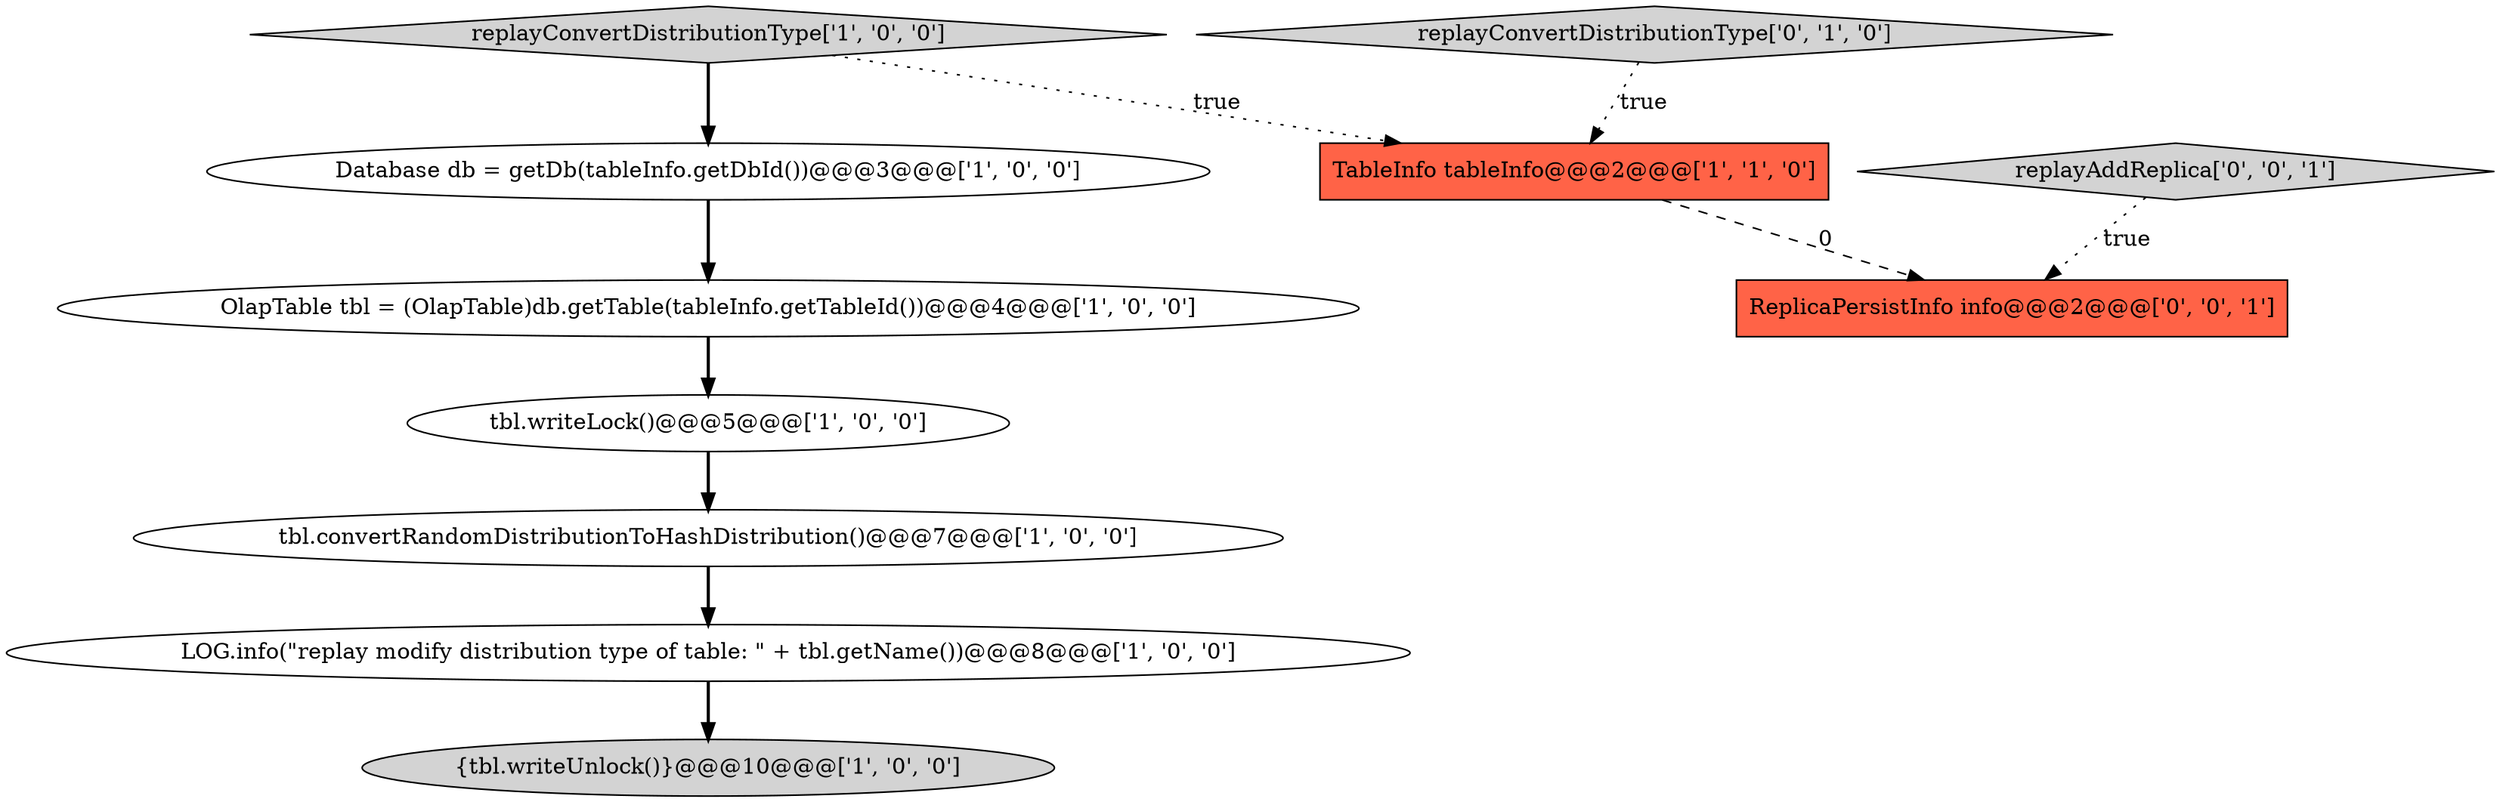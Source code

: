 digraph {
0 [style = filled, label = "Database db = getDb(tableInfo.getDbId())@@@3@@@['1', '0', '0']", fillcolor = white, shape = ellipse image = "AAA0AAABBB1BBB"];
10 [style = filled, label = "replayAddReplica['0', '0', '1']", fillcolor = lightgray, shape = diamond image = "AAA0AAABBB3BBB"];
9 [style = filled, label = "ReplicaPersistInfo info@@@2@@@['0', '0', '1']", fillcolor = tomato, shape = box image = "AAA0AAABBB3BBB"];
1 [style = filled, label = "tbl.writeLock()@@@5@@@['1', '0', '0']", fillcolor = white, shape = ellipse image = "AAA0AAABBB1BBB"];
2 [style = filled, label = "tbl.convertRandomDistributionToHashDistribution()@@@7@@@['1', '0', '0']", fillcolor = white, shape = ellipse image = "AAA0AAABBB1BBB"];
5 [style = filled, label = "replayConvertDistributionType['1', '0', '0']", fillcolor = lightgray, shape = diamond image = "AAA0AAABBB1BBB"];
6 [style = filled, label = "OlapTable tbl = (OlapTable)db.getTable(tableInfo.getTableId())@@@4@@@['1', '0', '0']", fillcolor = white, shape = ellipse image = "AAA0AAABBB1BBB"];
8 [style = filled, label = "replayConvertDistributionType['0', '1', '0']", fillcolor = lightgray, shape = diamond image = "AAA0AAABBB2BBB"];
3 [style = filled, label = "LOG.info(\"replay modify distribution type of table: \" + tbl.getName())@@@8@@@['1', '0', '0']", fillcolor = white, shape = ellipse image = "AAA0AAABBB1BBB"];
4 [style = filled, label = "TableInfo tableInfo@@@2@@@['1', '1', '0']", fillcolor = tomato, shape = box image = "AAA0AAABBB1BBB"];
7 [style = filled, label = "{tbl.writeUnlock()}@@@10@@@['1', '0', '0']", fillcolor = lightgray, shape = ellipse image = "AAA0AAABBB1BBB"];
0->6 [style = bold, label=""];
5->0 [style = bold, label=""];
5->4 [style = dotted, label="true"];
6->1 [style = bold, label=""];
3->7 [style = bold, label=""];
1->2 [style = bold, label=""];
8->4 [style = dotted, label="true"];
10->9 [style = dotted, label="true"];
4->9 [style = dashed, label="0"];
2->3 [style = bold, label=""];
}
